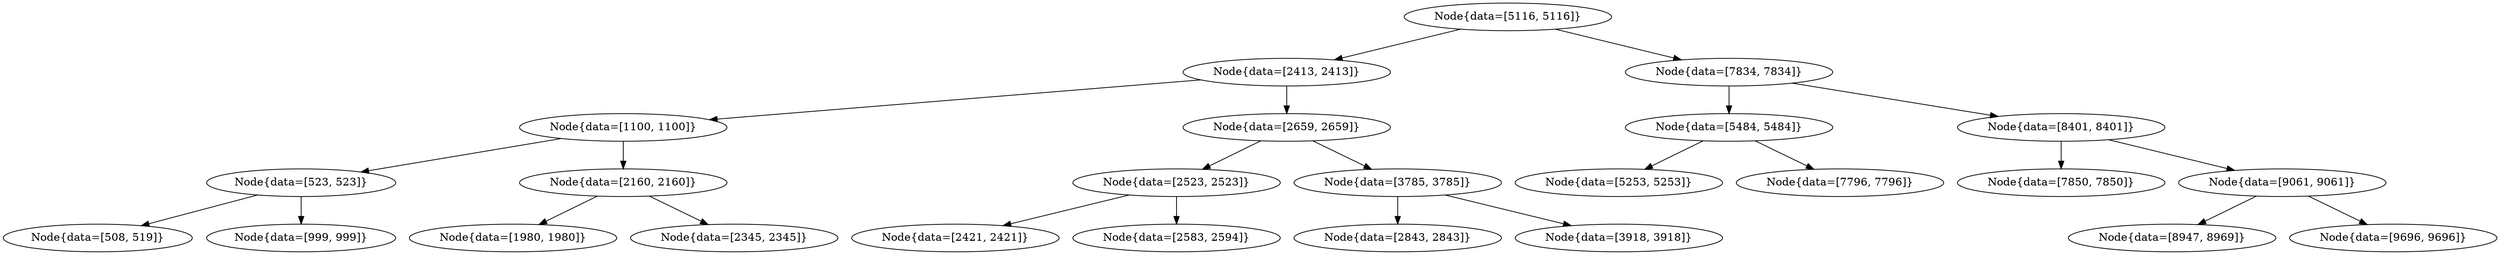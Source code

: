 digraph G{
669132924 [label="Node{data=[5116, 5116]}"]
669132924 -> 370356001
370356001 [label="Node{data=[2413, 2413]}"]
370356001 -> 752060661
752060661 [label="Node{data=[1100, 1100]}"]
752060661 -> 1178605914
1178605914 [label="Node{data=[523, 523]}"]
1178605914 -> 1893169190
1893169190 [label="Node{data=[508, 519]}"]
1178605914 -> 2133998394
2133998394 [label="Node{data=[999, 999]}"]
752060661 -> 1326878729
1326878729 [label="Node{data=[2160, 2160]}"]
1326878729 -> 165337720
165337720 [label="Node{data=[1980, 1980]}"]
1326878729 -> 1107789101
1107789101 [label="Node{data=[2345, 2345]}"]
370356001 -> 746757564
746757564 [label="Node{data=[2659, 2659]}"]
746757564 -> 1475331837
1475331837 [label="Node{data=[2523, 2523]}"]
1475331837 -> 138010466
138010466 [label="Node{data=[2421, 2421]}"]
1475331837 -> 1994984869
1994984869 [label="Node{data=[2583, 2594]}"]
746757564 -> 1312690617
1312690617 [label="Node{data=[3785, 3785]}"]
1312690617 -> 1741684397
1741684397 [label="Node{data=[2843, 2843]}"]
1312690617 -> 558624761
558624761 [label="Node{data=[3918, 3918]}"]
669132924 -> 535910992
535910992 [label="Node{data=[7834, 7834]}"]
535910992 -> 561783758
561783758 [label="Node{data=[5484, 5484]}"]
561783758 -> 970890202
970890202 [label="Node{data=[5253, 5253]}"]
561783758 -> 1192529727
1192529727 [label="Node{data=[7796, 7796]}"]
535910992 -> 1377988183
1377988183 [label="Node{data=[8401, 8401]}"]
1377988183 -> 302007694
302007694 [label="Node{data=[7850, 7850]}"]
1377988183 -> 1607277663
1607277663 [label="Node{data=[9061, 9061]}"]
1607277663 -> 1019416046
1019416046 [label="Node{data=[8947, 8969]}"]
1607277663 -> 2102562039
2102562039 [label="Node{data=[9696, 9696]}"]
}